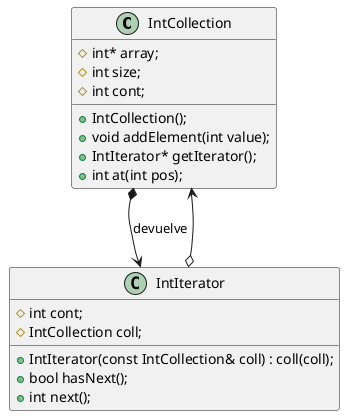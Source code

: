 @startuml
  class IntCollection{
  	#int* array;
  	#int size;
  	#int cont;
  	+IntCollection();
  	+void addElement(int value);
  	+IntIterator* getIterator();
  	+int at(int pos);
  }

  class IntIterator{
    #int cont;
  	#IntCollection coll;
  	+IntIterator(const IntCollection& coll) : coll(coll);
  	+bool hasNext();
  	+int next();
  }

IntCollection *--> IntIterator : devuelve
IntIterator o--> IntCollection

@enduml
